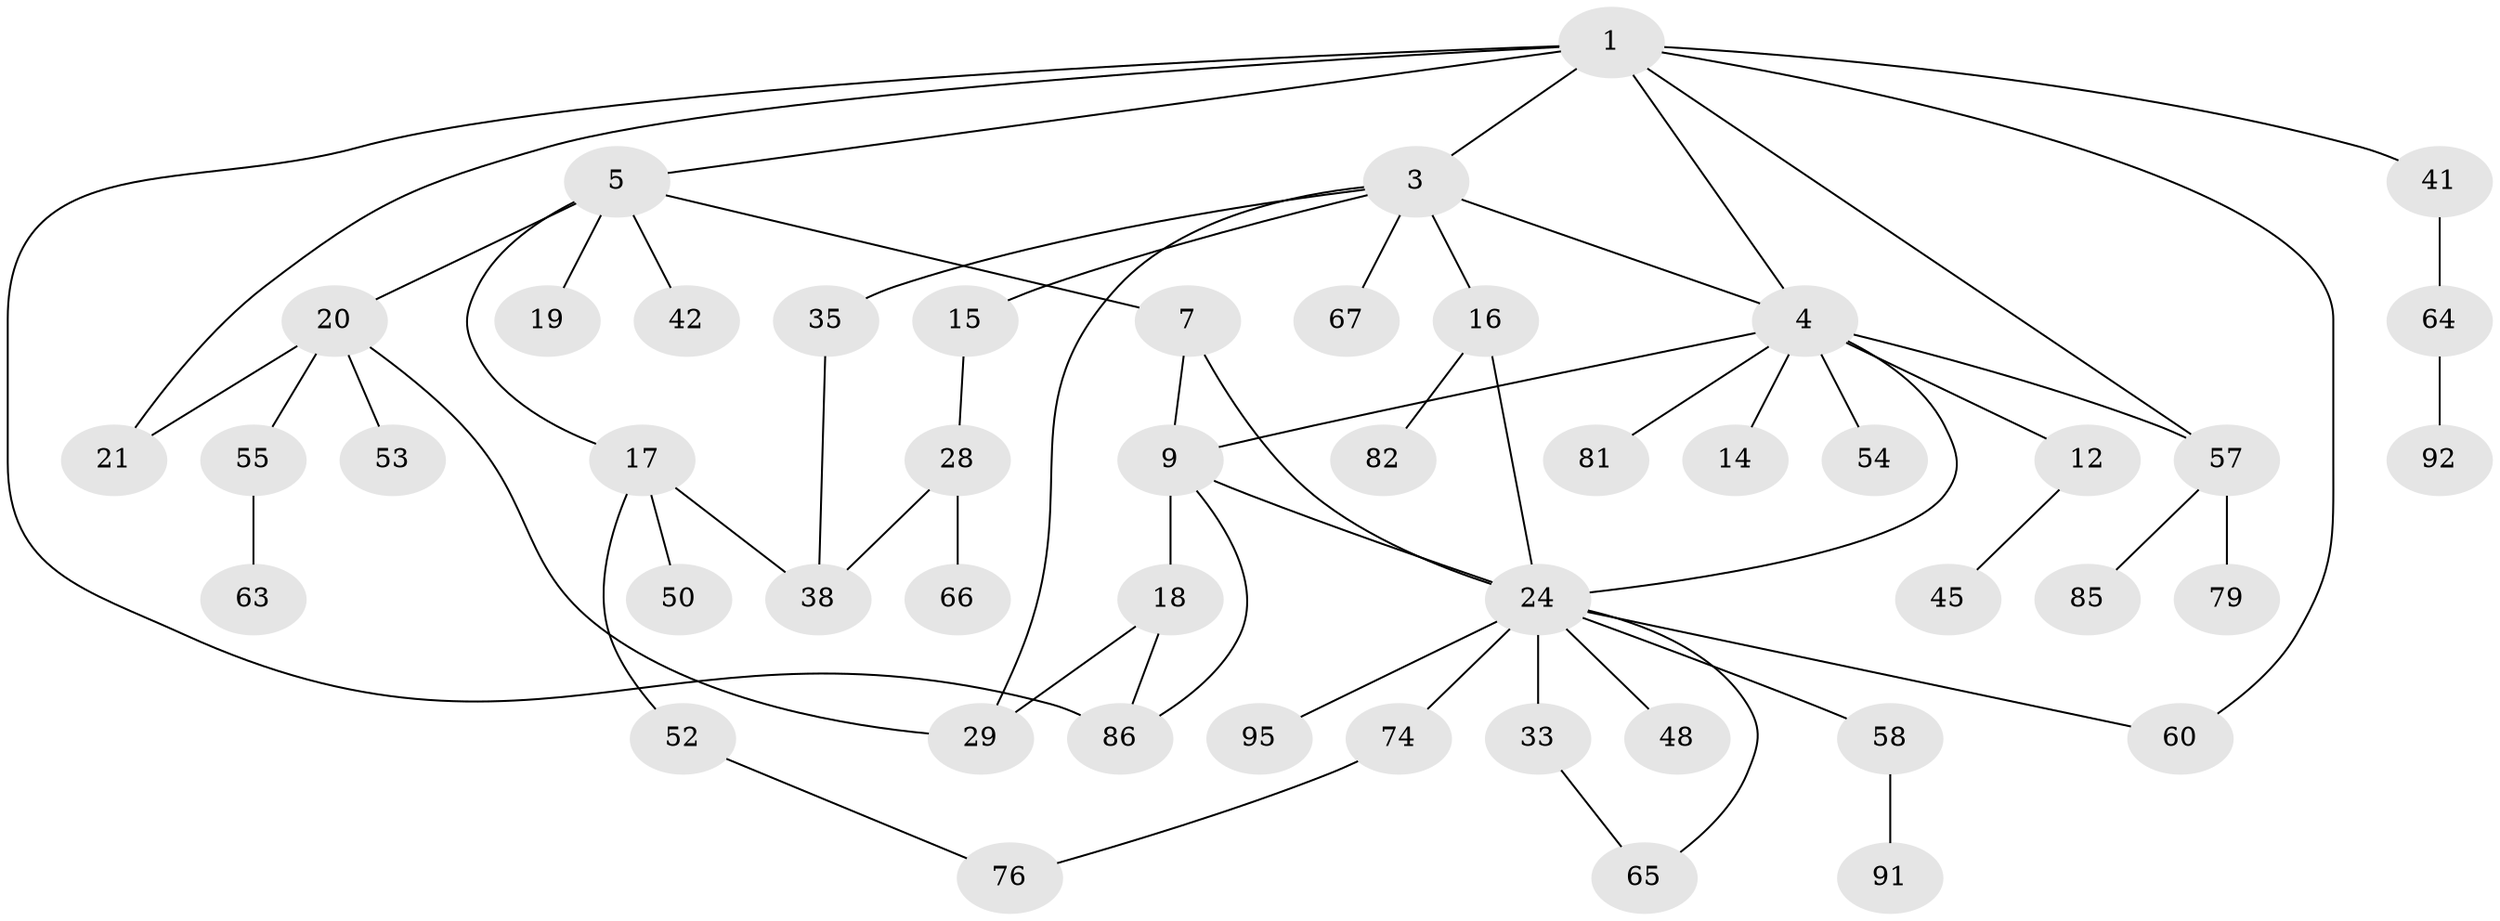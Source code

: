 // original degree distribution, {5: 0.07291666666666667, 4: 0.09375, 6: 0.03125, 2: 0.3125, 3: 0.14583333333333334, 1: 0.3333333333333333, 7: 0.010416666666666666}
// Generated by graph-tools (version 1.1) at 2025/13/03/09/25 04:13:19]
// undirected, 48 vertices, 63 edges
graph export_dot {
graph [start="1"]
  node [color=gray90,style=filled];
  1 [super="+2"];
  3 [super="+13"];
  4 [super="+10+8"];
  5 [super="+6"];
  7 [super="+71"];
  9 [super="+37"];
  12;
  14 [super="+83"];
  15 [super="+56"];
  16 [super="+68"];
  17 [super="+27"];
  18 [super="+51"];
  19;
  20 [super="+32+26"];
  21 [super="+22+23"];
  24 [super="+30+61+47+34+93"];
  28;
  29 [super="+69+89+59"];
  33 [super="+77"];
  35 [super="+39+40"];
  38 [super="+80"];
  41;
  42;
  45 [super="+87"];
  48;
  50;
  52;
  53;
  54;
  55 [super="+94"];
  57 [super="+62"];
  58;
  60;
  63;
  64 [super="+75"];
  65;
  66 [super="+72"];
  67;
  74;
  76;
  79 [super="+88"];
  81 [super="+96"];
  82;
  85;
  86;
  91;
  92;
  95;
  1 -- 3;
  1 -- 4;
  1 -- 5;
  1 -- 21;
  1 -- 86;
  1 -- 41;
  1 -- 60;
  1 -- 57;
  3 -- 16;
  3 -- 29;
  3 -- 67;
  3 -- 35;
  3 -- 15;
  3 -- 4 [weight=2];
  4 -- 14;
  4 -- 9;
  4 -- 12;
  4 -- 81;
  4 -- 54;
  4 -- 24 [weight=2];
  4 -- 57 [weight=2];
  5 -- 7;
  5 -- 19;
  5 -- 20;
  5 -- 42;
  5 -- 17;
  7 -- 9;
  7 -- 24 [weight=2];
  9 -- 18;
  9 -- 86;
  9 -- 24;
  12 -- 45;
  15 -- 28;
  16 -- 82;
  16 -- 24;
  17 -- 38;
  17 -- 52;
  17 -- 50;
  18 -- 29;
  18 -- 86;
  20 -- 55;
  20 -- 29;
  20 -- 53;
  20 -- 21;
  24 -- 33;
  24 -- 48;
  24 -- 58;
  24 -- 95;
  24 -- 74;
  24 -- 60;
  24 -- 65;
  28 -- 66;
  28 -- 38;
  33 -- 65;
  35 -- 38;
  41 -- 64;
  52 -- 76;
  55 -- 63;
  57 -- 85;
  57 -- 79;
  58 -- 91;
  64 -- 92;
  74 -- 76;
}
